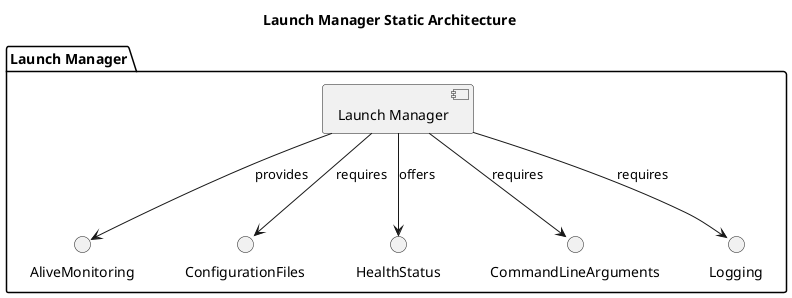 @startuml
title Launch Manager Static Architecture

package "Launch Manager" {
    [Launch Manager] as LM
    interface AliveMonitoring
    interface ConfigurationFiles
    interface HealthStatus
    interface CommandLineArguments
    interface Logging


    LM --> AliveMonitoring : provides
    LM --> ConfigurationFiles : requires
    LM --> CommandLineArguments : requires
    LM --> HealthStatus: offers
    LM --> Logging: requires
}


@enduml